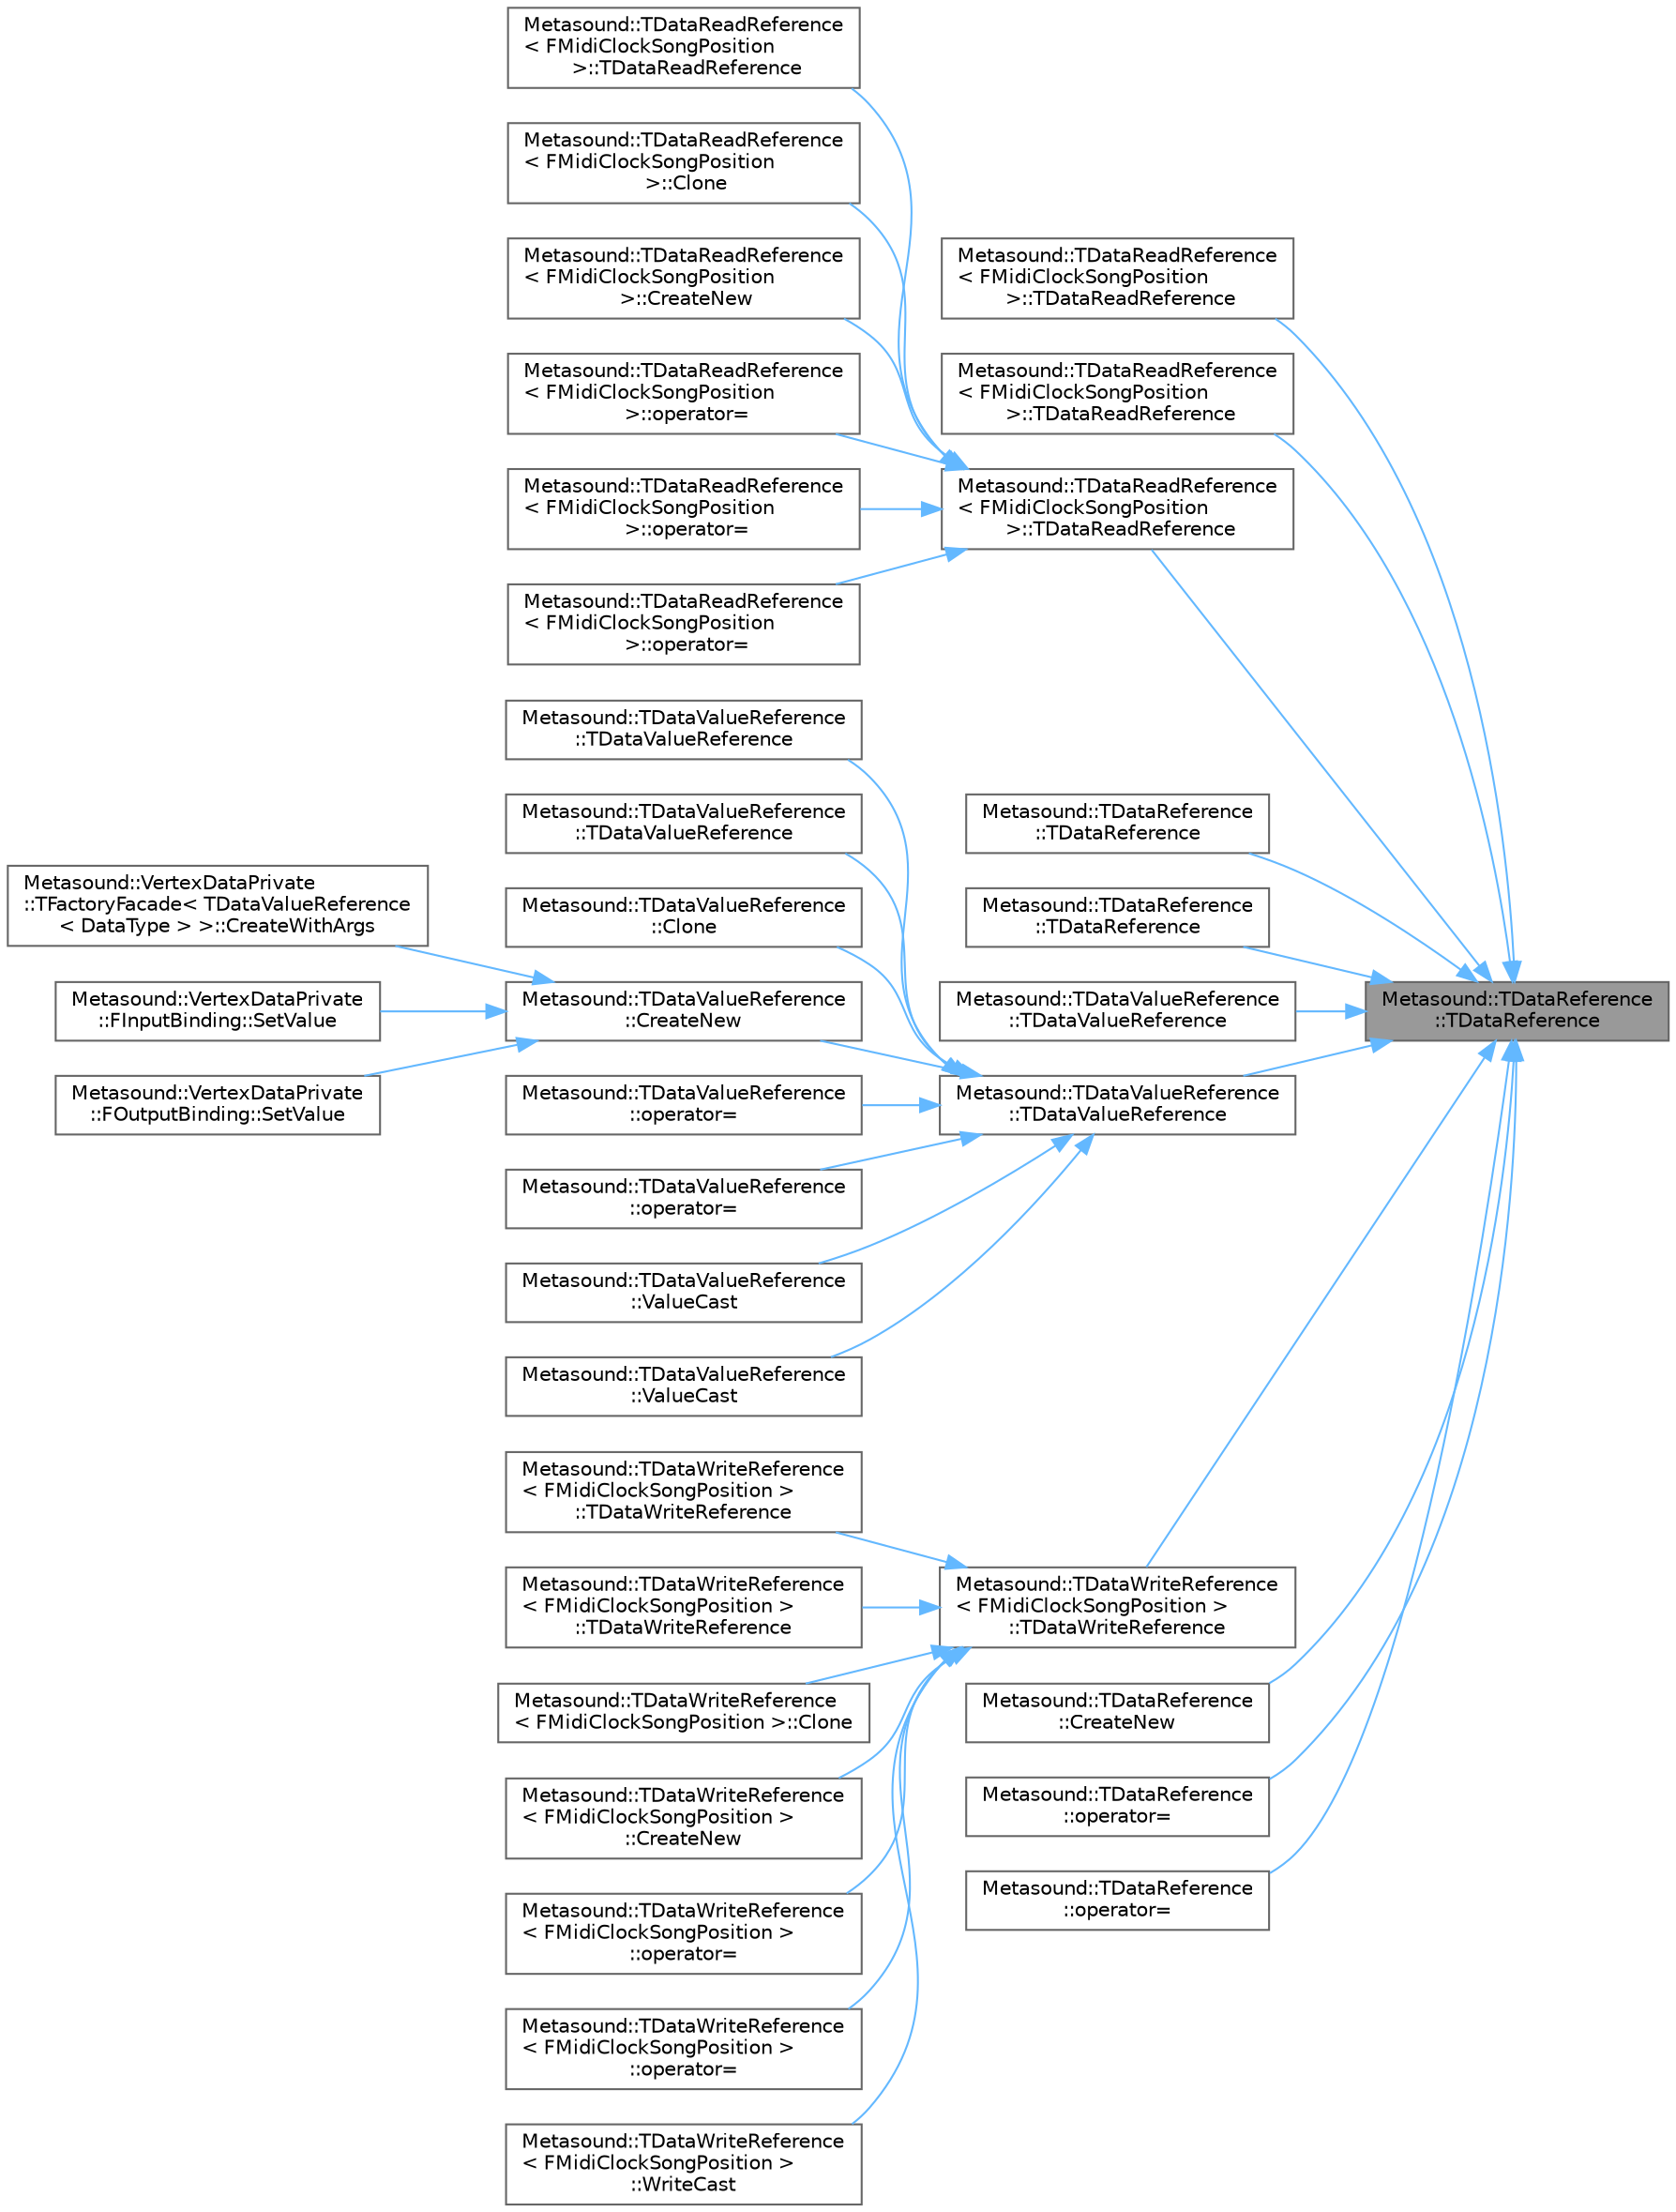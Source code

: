 digraph "Metasound::TDataReference::TDataReference"
{
 // INTERACTIVE_SVG=YES
 // LATEX_PDF_SIZE
  bgcolor="transparent";
  edge [fontname=Helvetica,fontsize=10,labelfontname=Helvetica,labelfontsize=10];
  node [fontname=Helvetica,fontsize=10,shape=box,height=0.2,width=0.4];
  rankdir="RL";
  Node1 [id="Node000001",label="Metasound::TDataReference\l::TDataReference",height=0.2,width=0.4,color="gray40", fillcolor="grey60", style="filled", fontcolor="black",tooltip="This constructor forwards arguments to an underlying constructor."];
  Node1 -> Node2 [id="edge1_Node000001_Node000002",dir="back",color="steelblue1",style="solid",tooltip=" "];
  Node2 [id="Node000002",label="Metasound::TDataReadReference\l\< FMidiClockSongPosition\l \>::TDataReadReference",height=0.2,width=0.4,color="grey40", fillcolor="white", style="filled",URL="$d5/df2/classMetasound_1_1TDataReadReference.html#a4da50e0b9de74e46ef64d8454b8a6941",tooltip=" "];
  Node1 -> Node3 [id="edge2_Node000001_Node000003",dir="back",color="steelblue1",style="solid",tooltip=" "];
  Node3 [id="Node000003",label="Metasound::TDataReadReference\l\< FMidiClockSongPosition\l \>::TDataReadReference",height=0.2,width=0.4,color="grey40", fillcolor="white", style="filled",URL="$d5/df2/classMetasound_1_1TDataReadReference.html#af9ce9927ca6895bd62fd2d4e7a686b0c",tooltip=" "];
  Node1 -> Node4 [id="edge3_Node000001_Node000004",dir="back",color="steelblue1",style="solid",tooltip=" "];
  Node4 [id="Node000004",label="Metasound::TDataReadReference\l\< FMidiClockSongPosition\l \>::TDataReadReference",height=0.2,width=0.4,color="grey40", fillcolor="white", style="filled",URL="$d5/df2/classMetasound_1_1TDataReadReference.html#ae5272a902abe0c9a98ff4a2f79ff8d48",tooltip=" "];
  Node4 -> Node5 [id="edge4_Node000004_Node000005",dir="back",color="steelblue1",style="solid",tooltip=" "];
  Node5 [id="Node000005",label="Metasound::TDataReadReference\l\< FMidiClockSongPosition\l \>::TDataReadReference",height=0.2,width=0.4,color="grey40", fillcolor="white", style="filled",URL="$d5/df2/classMetasound_1_1TDataReadReference.html#aacf2ceb41b52e9aca8d5e013ee5eba90",tooltip=" "];
  Node4 -> Node6 [id="edge5_Node000004_Node000006",dir="back",color="steelblue1",style="solid",tooltip=" "];
  Node6 [id="Node000006",label="Metasound::TDataReadReference\l\< FMidiClockSongPosition\l \>::Clone",height=0.2,width=0.4,color="grey40", fillcolor="white", style="filled",URL="$d5/df2/classMetasound_1_1TDataReadReference.html#aeb654bc2b032808bd8245d4faef749f9",tooltip=" "];
  Node4 -> Node7 [id="edge6_Node000004_Node000007",dir="back",color="steelblue1",style="solid",tooltip=" "];
  Node7 [id="Node000007",label="Metasound::TDataReadReference\l\< FMidiClockSongPosition\l \>::CreateNew",height=0.2,width=0.4,color="grey40", fillcolor="white", style="filled",URL="$d5/df2/classMetasound_1_1TDataReadReference.html#ae7e1b0e96d34d2400e6e3ef906708033",tooltip=" "];
  Node4 -> Node8 [id="edge7_Node000004_Node000008",dir="back",color="steelblue1",style="solid",tooltip=" "];
  Node8 [id="Node000008",label="Metasound::TDataReadReference\l\< FMidiClockSongPosition\l \>::operator=",height=0.2,width=0.4,color="grey40", fillcolor="white", style="filled",URL="$d5/df2/classMetasound_1_1TDataReadReference.html#af913dd6b82781677ba8fa7ac71a29ed8",tooltip=" "];
  Node4 -> Node9 [id="edge8_Node000004_Node000009",dir="back",color="steelblue1",style="solid",tooltip=" "];
  Node9 [id="Node000009",label="Metasound::TDataReadReference\l\< FMidiClockSongPosition\l \>::operator=",height=0.2,width=0.4,color="grey40", fillcolor="white", style="filled",URL="$d5/df2/classMetasound_1_1TDataReadReference.html#ae6398974df4a5db4af6c943c3e2b14f4",tooltip=" "];
  Node4 -> Node10 [id="edge9_Node000004_Node000010",dir="back",color="steelblue1",style="solid",tooltip=" "];
  Node10 [id="Node000010",label="Metasound::TDataReadReference\l\< FMidiClockSongPosition\l \>::operator=",height=0.2,width=0.4,color="grey40", fillcolor="white", style="filled",URL="$d5/df2/classMetasound_1_1TDataReadReference.html#a54b40c2b35dedb89df6540028fc1f104",tooltip=" "];
  Node1 -> Node11 [id="edge10_Node000001_Node000011",dir="back",color="steelblue1",style="solid",tooltip=" "];
  Node11 [id="Node000011",label="Metasound::TDataReference\l::TDataReference",height=0.2,width=0.4,color="grey40", fillcolor="white", style="filled",URL="$d3/d49/classMetasound_1_1TDataReference.html#aea4d95be04538b51c600811d76e7ddd8",tooltip="Enable copy constructor."];
  Node1 -> Node12 [id="edge11_Node000001_Node000012",dir="back",color="steelblue1",style="solid",tooltip=" "];
  Node12 [id="Node000012",label="Metasound::TDataReference\l::TDataReference",height=0.2,width=0.4,color="grey40", fillcolor="white", style="filled",URL="$d3/d49/classMetasound_1_1TDataReference.html#a7bfe51a02149eebb452b0f8ab9c1fb7e",tooltip="Enable move constructor."];
  Node1 -> Node13 [id="edge12_Node000001_Node000013",dir="back",color="steelblue1",style="solid",tooltip=" "];
  Node13 [id="Node000013",label="Metasound::TDataValueReference\l::TDataValueReference",height=0.2,width=0.4,color="grey40", fillcolor="white", style="filled",URL="$df/dbf/classMetasound_1_1TDataValueReference.html#a34517b0ccb8504e55ae4d6ef5243e095",tooltip=" "];
  Node1 -> Node14 [id="edge13_Node000001_Node000014",dir="back",color="steelblue1",style="solid",tooltip=" "];
  Node14 [id="Node000014",label="Metasound::TDataValueReference\l::TDataValueReference",height=0.2,width=0.4,color="grey40", fillcolor="white", style="filled",URL="$df/dbf/classMetasound_1_1TDataValueReference.html#af5275c914e6de2219c9f308e41fd7723",tooltip=" "];
  Node14 -> Node15 [id="edge14_Node000014_Node000015",dir="back",color="steelblue1",style="solid",tooltip=" "];
  Node15 [id="Node000015",label="Metasound::TDataValueReference\l::TDataValueReference",height=0.2,width=0.4,color="grey40", fillcolor="white", style="filled",URL="$df/dbf/classMetasound_1_1TDataValueReference.html#a13e629a7e41568aceec0b56bdcac8a18",tooltip="Enable copy constructor."];
  Node14 -> Node16 [id="edge15_Node000014_Node000016",dir="back",color="steelblue1",style="solid",tooltip=" "];
  Node16 [id="Node000016",label="Metasound::TDataValueReference\l::TDataValueReference",height=0.2,width=0.4,color="grey40", fillcolor="white", style="filled",URL="$df/dbf/classMetasound_1_1TDataValueReference.html#adb14af97dd0dcacfa04d2e7815eee5a2",tooltip="Enable move constructor."];
  Node14 -> Node17 [id="edge16_Node000014_Node000017",dir="back",color="steelblue1",style="solid",tooltip=" "];
  Node17 [id="Node000017",label="Metasound::TDataValueReference\l::Clone",height=0.2,width=0.4,color="grey40", fillcolor="white", style="filled",URL="$df/dbf/classMetasound_1_1TDataValueReference.html#a0733fe6663ea6ae0d47e9907946865e8",tooltip="Create a clone of this parameter reference."];
  Node14 -> Node18 [id="edge17_Node000014_Node000018",dir="back",color="steelblue1",style="solid",tooltip=" "];
  Node18 [id="Node000018",label="Metasound::TDataValueReference\l::CreateNew",height=0.2,width=0.4,color="grey40", fillcolor="white", style="filled",URL="$df/dbf/classMetasound_1_1TDataValueReference.html#ac673a96acba4274804cf2a6fb61d321e",tooltip="This should be used to construct a new DataType object and return this TDataValueReference as a wrapp..."];
  Node18 -> Node19 [id="edge18_Node000018_Node000019",dir="back",color="steelblue1",style="solid",tooltip=" "];
  Node19 [id="Node000019",label="Metasound::VertexDataPrivate\l::TFactoryFacade\< TDataValueReference\l\< DataType \> \>::CreateWithArgs",height=0.2,width=0.4,color="grey40", fillcolor="white", style="filled",URL="$d2/de3/structMetasound_1_1VertexDataPrivate_1_1TFactoryFacade_3_01TDataValueReference_3_01DataType_01_4_01_4.html#ab6e2a7789c546e79494ed9c96889c2e4",tooltip=" "];
  Node18 -> Node20 [id="edge19_Node000018_Node000020",dir="back",color="steelblue1",style="solid",tooltip=" "];
  Node20 [id="Node000020",label="Metasound::VertexDataPrivate\l::FInputBinding::SetValue",height=0.2,width=0.4,color="grey40", fillcolor="white", style="filled",URL="$d3/d94/classMetasound_1_1VertexDataPrivate_1_1FInputBinding.html#af740adbd5ee00cb2a340defdf3efcaf1",tooltip=" "];
  Node18 -> Node21 [id="edge20_Node000018_Node000021",dir="back",color="steelblue1",style="solid",tooltip=" "];
  Node21 [id="Node000021",label="Metasound::VertexDataPrivate\l::FOutputBinding::SetValue",height=0.2,width=0.4,color="grey40", fillcolor="white", style="filled",URL="$d5/df6/classMetasound_1_1VertexDataPrivate_1_1FOutputBinding.html#a67f4c3e59e53cf102635df6fe4de0f30",tooltip=" "];
  Node14 -> Node22 [id="edge21_Node000014_Node000022",dir="back",color="steelblue1",style="solid",tooltip=" "];
  Node22 [id="Node000022",label="Metasound::TDataValueReference\l::operator=",height=0.2,width=0.4,color="grey40", fillcolor="white", style="filled",URL="$df/dbf/classMetasound_1_1TDataValueReference.html#a077d6de892e41e4e343850fd1cf506ab",tooltip="Enable assignment operator."];
  Node14 -> Node23 [id="edge22_Node000014_Node000023",dir="back",color="steelblue1",style="solid",tooltip=" "];
  Node23 [id="Node000023",label="Metasound::TDataValueReference\l::operator=",height=0.2,width=0.4,color="grey40", fillcolor="white", style="filled",URL="$df/dbf/classMetasound_1_1TDataValueReference.html#a81808ec29584a1d15706340091c4b14d",tooltip="Enable move operator."];
  Node14 -> Node24 [id="edge23_Node000014_Node000024",dir="back",color="steelblue1",style="solid",tooltip=" "];
  Node24 [id="Node000024",label="Metasound::TDataValueReference\l::ValueCast",height=0.2,width=0.4,color="grey40", fillcolor="white", style="filled",URL="$df/dbf/classMetasound_1_1TDataValueReference.html#a6df1cce31446ea173cbd0205f96adfd9",tooltip="Cast a TDataReadReference to a TDataValueReference."];
  Node14 -> Node25 [id="edge24_Node000014_Node000025",dir="back",color="steelblue1",style="solid",tooltip=" "];
  Node25 [id="Node000025",label="Metasound::TDataValueReference\l::ValueCast",height=0.2,width=0.4,color="grey40", fillcolor="white", style="filled",URL="$df/dbf/classMetasound_1_1TDataValueReference.html#a62366ac0f4766e3cf04b8630823f4027",tooltip="Cast a TDataWriteReference to a TDataValueReference."];
  Node1 -> Node26 [id="edge25_Node000001_Node000026",dir="back",color="steelblue1",style="solid",tooltip=" "];
  Node26 [id="Node000026",label="Metasound::TDataWriteReference\l\< FMidiClockSongPosition \>\l::TDataWriteReference",height=0.2,width=0.4,color="grey40", fillcolor="white", style="filled",URL="$d9/d7f/classMetasound_1_1TDataWriteReference.html#a5c6a326ee611056a037a61c9a231a2f5",tooltip=" "];
  Node26 -> Node27 [id="edge26_Node000026_Node000027",dir="back",color="steelblue1",style="solid",tooltip=" "];
  Node27 [id="Node000027",label="Metasound::TDataWriteReference\l\< FMidiClockSongPosition \>\l::TDataWriteReference",height=0.2,width=0.4,color="grey40", fillcolor="white", style="filled",URL="$d9/d7f/classMetasound_1_1TDataWriteReference.html#aca87a610242d45237dc187e7b0193082",tooltip=" "];
  Node26 -> Node28 [id="edge27_Node000026_Node000028",dir="back",color="steelblue1",style="solid",tooltip=" "];
  Node28 [id="Node000028",label="Metasound::TDataWriteReference\l\< FMidiClockSongPosition \>\l::TDataWriteReference",height=0.2,width=0.4,color="grey40", fillcolor="white", style="filled",URL="$d9/d7f/classMetasound_1_1TDataWriteReference.html#ac8d39f847cda599854b228ed5f5407e9",tooltip=" "];
  Node26 -> Node29 [id="edge28_Node000026_Node000029",dir="back",color="steelblue1",style="solid",tooltip=" "];
  Node29 [id="Node000029",label="Metasound::TDataWriteReference\l\< FMidiClockSongPosition \>::Clone",height=0.2,width=0.4,color="grey40", fillcolor="white", style="filled",URL="$d9/d7f/classMetasound_1_1TDataWriteReference.html#a60103aa5d114cba7c0cd89de56cf3f41",tooltip=" "];
  Node26 -> Node30 [id="edge29_Node000026_Node000030",dir="back",color="steelblue1",style="solid",tooltip=" "];
  Node30 [id="Node000030",label="Metasound::TDataWriteReference\l\< FMidiClockSongPosition \>\l::CreateNew",height=0.2,width=0.4,color="grey40", fillcolor="white", style="filled",URL="$d9/d7f/classMetasound_1_1TDataWriteReference.html#ab6e47b76a149942fd24234d3b7057449",tooltip=" "];
  Node26 -> Node31 [id="edge30_Node000026_Node000031",dir="back",color="steelblue1",style="solid",tooltip=" "];
  Node31 [id="Node000031",label="Metasound::TDataWriteReference\l\< FMidiClockSongPosition \>\l::operator=",height=0.2,width=0.4,color="grey40", fillcolor="white", style="filled",URL="$d9/d7f/classMetasound_1_1TDataWriteReference.html#aef351236e1d86892a0068d8a4b94cb3b",tooltip=" "];
  Node26 -> Node32 [id="edge31_Node000026_Node000032",dir="back",color="steelblue1",style="solid",tooltip=" "];
  Node32 [id="Node000032",label="Metasound::TDataWriteReference\l\< FMidiClockSongPosition \>\l::operator=",height=0.2,width=0.4,color="grey40", fillcolor="white", style="filled",URL="$d9/d7f/classMetasound_1_1TDataWriteReference.html#a460eb36e7dff5b01a1291440b5487869",tooltip=" "];
  Node26 -> Node33 [id="edge32_Node000026_Node000033",dir="back",color="steelblue1",style="solid",tooltip=" "];
  Node33 [id="Node000033",label="Metasound::TDataWriteReference\l\< FMidiClockSongPosition \>\l::WriteCast",height=0.2,width=0.4,color="grey40", fillcolor="white", style="filled",URL="$d9/d7f/classMetasound_1_1TDataWriteReference.html#ac9574b505710257c4476709f2cf90521",tooltip=" "];
  Node1 -> Node34 [id="edge33_Node000001_Node000034",dir="back",color="steelblue1",style="solid",tooltip=" "];
  Node34 [id="Node000034",label="Metasound::TDataReference\l::CreateNew",height=0.2,width=0.4,color="grey40", fillcolor="white", style="filled",URL="$d3/d49/classMetasound_1_1TDataReference.html#a990f179464fd23a5b2fba85372fc8aaf",tooltip="This should be used to construct a new DataType object and return this TDataReference as a wrapper ar..."];
  Node1 -> Node35 [id="edge34_Node000001_Node000035",dir="back",color="steelblue1",style="solid",tooltip=" "];
  Node35 [id="Node000035",label="Metasound::TDataReference\l::operator=",height=0.2,width=0.4,color="grey40", fillcolor="white", style="filled",URL="$d3/d49/classMetasound_1_1TDataReference.html#a5cff4974063a7a660e58579564c54f11",tooltip="Enable copy operator."];
  Node1 -> Node36 [id="edge35_Node000001_Node000036",dir="back",color="steelblue1",style="solid",tooltip=" "];
  Node36 [id="Node000036",label="Metasound::TDataReference\l::operator=",height=0.2,width=0.4,color="grey40", fillcolor="white", style="filled",URL="$d3/d49/classMetasound_1_1TDataReference.html#a2964648eb09f587ea17a98d1811040b8",tooltip="Enable move operator."];
}
